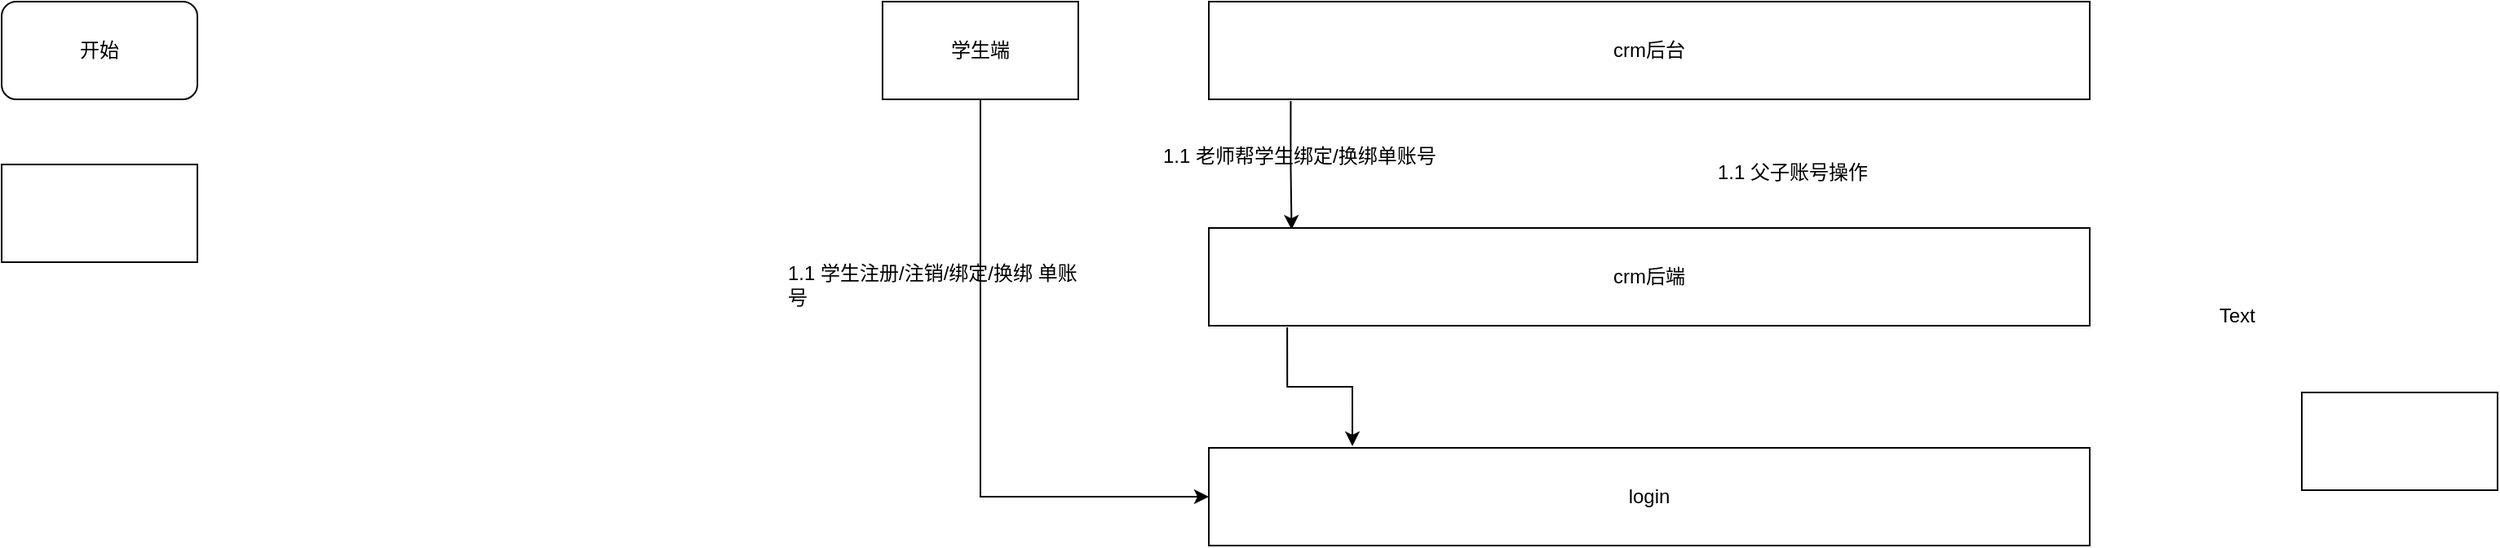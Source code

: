 <mxfile version="22.0.8" type="github">
  <diagram name="第 1 页" id="Imp0usc3wWshR_QT694W">
    <mxGraphModel dx="1434" dy="760" grid="1" gridSize="10" guides="1" tooltips="1" connect="1" arrows="1" fold="1" page="1" pageScale="1" pageWidth="827" pageHeight="1169" math="0" shadow="0">
      <root>
        <mxCell id="0" />
        <mxCell id="1" parent="0" />
        <mxCell id="HRvxDB4I8MCEPSmdqRKO-1" value="开始" style="rounded=1;whiteSpace=wrap;html=1;" vertex="1" parent="1">
          <mxGeometry x="180" y="180" width="120" height="60" as="geometry" />
        </mxCell>
        <mxCell id="HRvxDB4I8MCEPSmdqRKO-2" value="" style="rounded=0;whiteSpace=wrap;html=1;" vertex="1" parent="1">
          <mxGeometry x="180" y="280" width="120" height="60" as="geometry" />
        </mxCell>
        <mxCell id="HRvxDB4I8MCEPSmdqRKO-9" style="edgeStyle=orthogonalEdgeStyle;rounded=0;orthogonalLoop=1;jettySize=auto;html=1;exitX=0.093;exitY=1.017;exitDx=0;exitDy=0;entryX=0.094;entryY=0.017;entryDx=0;entryDy=0;exitPerimeter=0;entryPerimeter=0;" edge="1" parent="1" source="HRvxDB4I8MCEPSmdqRKO-3" target="HRvxDB4I8MCEPSmdqRKO-4">
          <mxGeometry relative="1" as="geometry" />
        </mxCell>
        <mxCell id="HRvxDB4I8MCEPSmdqRKO-3" value="crm后台" style="rounded=0;whiteSpace=wrap;html=1;" vertex="1" parent="1">
          <mxGeometry x="920" y="180" width="540" height="60" as="geometry" />
        </mxCell>
        <mxCell id="HRvxDB4I8MCEPSmdqRKO-4" value="crm后端" style="rounded=0;whiteSpace=wrap;html=1;" vertex="1" parent="1">
          <mxGeometry x="920" y="319" width="540" height="60" as="geometry" />
        </mxCell>
        <mxCell id="HRvxDB4I8MCEPSmdqRKO-5" value="login" style="rounded=0;whiteSpace=wrap;html=1;" vertex="1" parent="1">
          <mxGeometry x="920" y="454" width="540" height="60" as="geometry" />
        </mxCell>
        <mxCell id="HRvxDB4I8MCEPSmdqRKO-6" value="" style="rounded=0;whiteSpace=wrap;html=1;" vertex="1" parent="1">
          <mxGeometry x="1590" y="420" width="120" height="60" as="geometry" />
        </mxCell>
        <mxCell id="HRvxDB4I8MCEPSmdqRKO-17" style="edgeStyle=orthogonalEdgeStyle;rounded=0;orthogonalLoop=1;jettySize=auto;html=1;exitX=0.5;exitY=1;exitDx=0;exitDy=0;entryX=0;entryY=0.5;entryDx=0;entryDy=0;" edge="1" parent="1" source="HRvxDB4I8MCEPSmdqRKO-7" target="HRvxDB4I8MCEPSmdqRKO-5">
          <mxGeometry relative="1" as="geometry" />
        </mxCell>
        <mxCell id="HRvxDB4I8MCEPSmdqRKO-7" value="学生端" style="rounded=0;whiteSpace=wrap;html=1;" vertex="1" parent="1">
          <mxGeometry x="720" y="180" width="120" height="60" as="geometry" />
        </mxCell>
        <mxCell id="HRvxDB4I8MCEPSmdqRKO-8" value="Text" style="text;html=1;align=center;verticalAlign=middle;resizable=0;points=[];autosize=1;strokeColor=none;fillColor=none;" vertex="1" parent="1">
          <mxGeometry x="1525" y="358" width="50" height="30" as="geometry" />
        </mxCell>
        <mxCell id="HRvxDB4I8MCEPSmdqRKO-10" style="edgeStyle=orthogonalEdgeStyle;rounded=0;orthogonalLoop=1;jettySize=auto;html=1;exitX=0.089;exitY=1.017;exitDx=0;exitDy=0;entryX=0.163;entryY=-0.017;entryDx=0;entryDy=0;entryPerimeter=0;exitPerimeter=0;" edge="1" parent="1" source="HRvxDB4I8MCEPSmdqRKO-4" target="HRvxDB4I8MCEPSmdqRKO-5">
          <mxGeometry relative="1" as="geometry" />
        </mxCell>
        <mxCell id="HRvxDB4I8MCEPSmdqRKO-16" value="1.1 老师帮学生绑定/换绑单账号" style="text;html=1;strokeColor=none;fillColor=none;align=left;verticalAlign=middle;whiteSpace=wrap;rounded=0;" vertex="1" parent="1">
          <mxGeometry x="890" y="260" width="180" height="30" as="geometry" />
        </mxCell>
        <mxCell id="HRvxDB4I8MCEPSmdqRKO-18" value="1.1 学生注册/注销/绑定/换绑 单账号" style="text;html=1;strokeColor=none;fillColor=none;align=left;verticalAlign=middle;whiteSpace=wrap;rounded=0;" vertex="1" parent="1">
          <mxGeometry x="660" y="328" width="180" height="51" as="geometry" />
        </mxCell>
        <mxCell id="HRvxDB4I8MCEPSmdqRKO-19" value="1.1 父子账号操作" style="text;html=1;strokeColor=none;fillColor=none;align=left;verticalAlign=middle;whiteSpace=wrap;rounded=0;" vertex="1" parent="1">
          <mxGeometry x="1230" y="270" width="110" height="30" as="geometry" />
        </mxCell>
      </root>
    </mxGraphModel>
  </diagram>
</mxfile>
